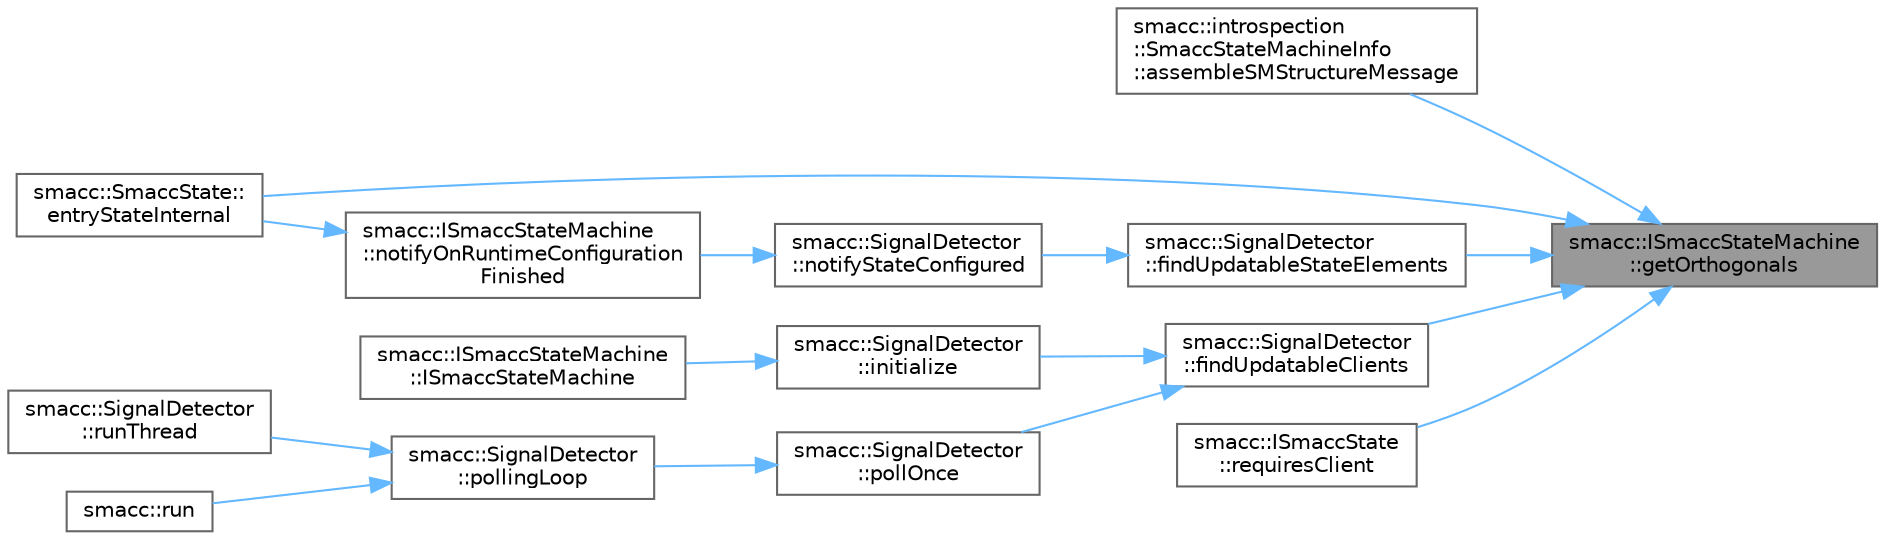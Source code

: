 digraph "smacc::ISmaccStateMachine::getOrthogonals"
{
 // LATEX_PDF_SIZE
  bgcolor="transparent";
  edge [fontname=Helvetica,fontsize=10,labelfontname=Helvetica,labelfontsize=10];
  node [fontname=Helvetica,fontsize=10,shape=box,height=0.2,width=0.4];
  rankdir="RL";
  Node1 [label="smacc::ISmaccStateMachine\l::getOrthogonals",height=0.2,width=0.4,color="gray40", fillcolor="grey60", style="filled", fontcolor="black",tooltip=" "];
  Node1 -> Node2 [dir="back",color="steelblue1",style="solid"];
  Node2 [label="smacc::introspection\l::SmaccStateMachineInfo\l::assembleSMStructureMessage",height=0.2,width=0.4,color="grey40", fillcolor="white", style="filled",URL="$classsmacc_1_1introspection_1_1SmaccStateMachineInfo.html#a6758065a8d1faaa7c3688cf0dffe9334",tooltip=" "];
  Node1 -> Node3 [dir="back",color="steelblue1",style="solid"];
  Node3 [label="smacc::SmaccState::\lentryStateInternal",height=0.2,width=0.4,color="grey40", fillcolor="white", style="filled",URL="$classsmacc_1_1SmaccState.html#a084b95d0cb856d048fdb5ce81400eec7",tooltip=" "];
  Node1 -> Node4 [dir="back",color="steelblue1",style="solid"];
  Node4 [label="smacc::SignalDetector\l::findUpdatableClients",height=0.2,width=0.4,color="grey40", fillcolor="white", style="filled",URL="$classsmacc_1_1SignalDetector.html#a47ec2df560e2e33758ce3975bece9385",tooltip=" "];
  Node4 -> Node5 [dir="back",color="steelblue1",style="solid"];
  Node5 [label="smacc::SignalDetector\l::initialize",height=0.2,width=0.4,color="grey40", fillcolor="white", style="filled",URL="$classsmacc_1_1SignalDetector.html#a91ab3cd92d8095cdaf8610b50731f04b",tooltip=" "];
  Node5 -> Node6 [dir="back",color="steelblue1",style="solid"];
  Node6 [label="smacc::ISmaccStateMachine\l::ISmaccStateMachine",height=0.2,width=0.4,color="grey40", fillcolor="white", style="filled",URL="$classsmacc_1_1ISmaccStateMachine.html#a497c2185584adbec3298d4000277b75e",tooltip=" "];
  Node4 -> Node7 [dir="back",color="steelblue1",style="solid"];
  Node7 [label="smacc::SignalDetector\l::pollOnce",height=0.2,width=0.4,color="grey40", fillcolor="white", style="filled",URL="$classsmacc_1_1SignalDetector.html#a9a116479e23259f3a5d5d4a47278afd5",tooltip=" "];
  Node7 -> Node8 [dir="back",color="steelblue1",style="solid"];
  Node8 [label="smacc::SignalDetector\l::pollingLoop",height=0.2,width=0.4,color="grey40", fillcolor="white", style="filled",URL="$classsmacc_1_1SignalDetector.html#a2665e66cdae9f6533c64bbcecf3fa199",tooltip=" "];
  Node8 -> Node9 [dir="back",color="steelblue1",style="solid"];
  Node9 [label="smacc::run",height=0.2,width=0.4,color="grey40", fillcolor="white", style="filled",URL="$namespacesmacc.html#abb2d82c007c5d3b0d857d2f3c3771edd",tooltip=" "];
  Node8 -> Node10 [dir="back",color="steelblue1",style="solid"];
  Node10 [label="smacc::SignalDetector\l::runThread",height=0.2,width=0.4,color="grey40", fillcolor="white", style="filled",URL="$classsmacc_1_1SignalDetector.html#a48b3fee853ddcb25732408b22ecfcf39",tooltip=" "];
  Node1 -> Node11 [dir="back",color="steelblue1",style="solid"];
  Node11 [label="smacc::SignalDetector\l::findUpdatableStateElements",height=0.2,width=0.4,color="grey40", fillcolor="white", style="filled",URL="$classsmacc_1_1SignalDetector.html#a443234ebdf8cedd45cde725e64639dfe",tooltip=" "];
  Node11 -> Node12 [dir="back",color="steelblue1",style="solid"];
  Node12 [label="smacc::SignalDetector\l::notifyStateConfigured",height=0.2,width=0.4,color="grey40", fillcolor="white", style="filled",URL="$classsmacc_1_1SignalDetector.html#a3e439c247b484cd190c42bd3493fd7d8",tooltip=" "];
  Node12 -> Node13 [dir="back",color="steelblue1",style="solid"];
  Node13 [label="smacc::ISmaccStateMachine\l::notifyOnRuntimeConfiguration\lFinished",height=0.2,width=0.4,color="grey40", fillcolor="white", style="filled",URL="$classsmacc_1_1ISmaccStateMachine.html#a0a561ebd12c874a9fa85ba75b740871b",tooltip=" "];
  Node13 -> Node3 [dir="back",color="steelblue1",style="solid"];
  Node1 -> Node14 [dir="back",color="steelblue1",style="solid"];
  Node14 [label="smacc::ISmaccState\l::requiresClient",height=0.2,width=0.4,color="grey40", fillcolor="white", style="filled",URL="$classsmacc_1_1ISmaccState.html#a7f95c9f0a6ea2d6f18d1aec0519de4ac",tooltip=" "];
}
